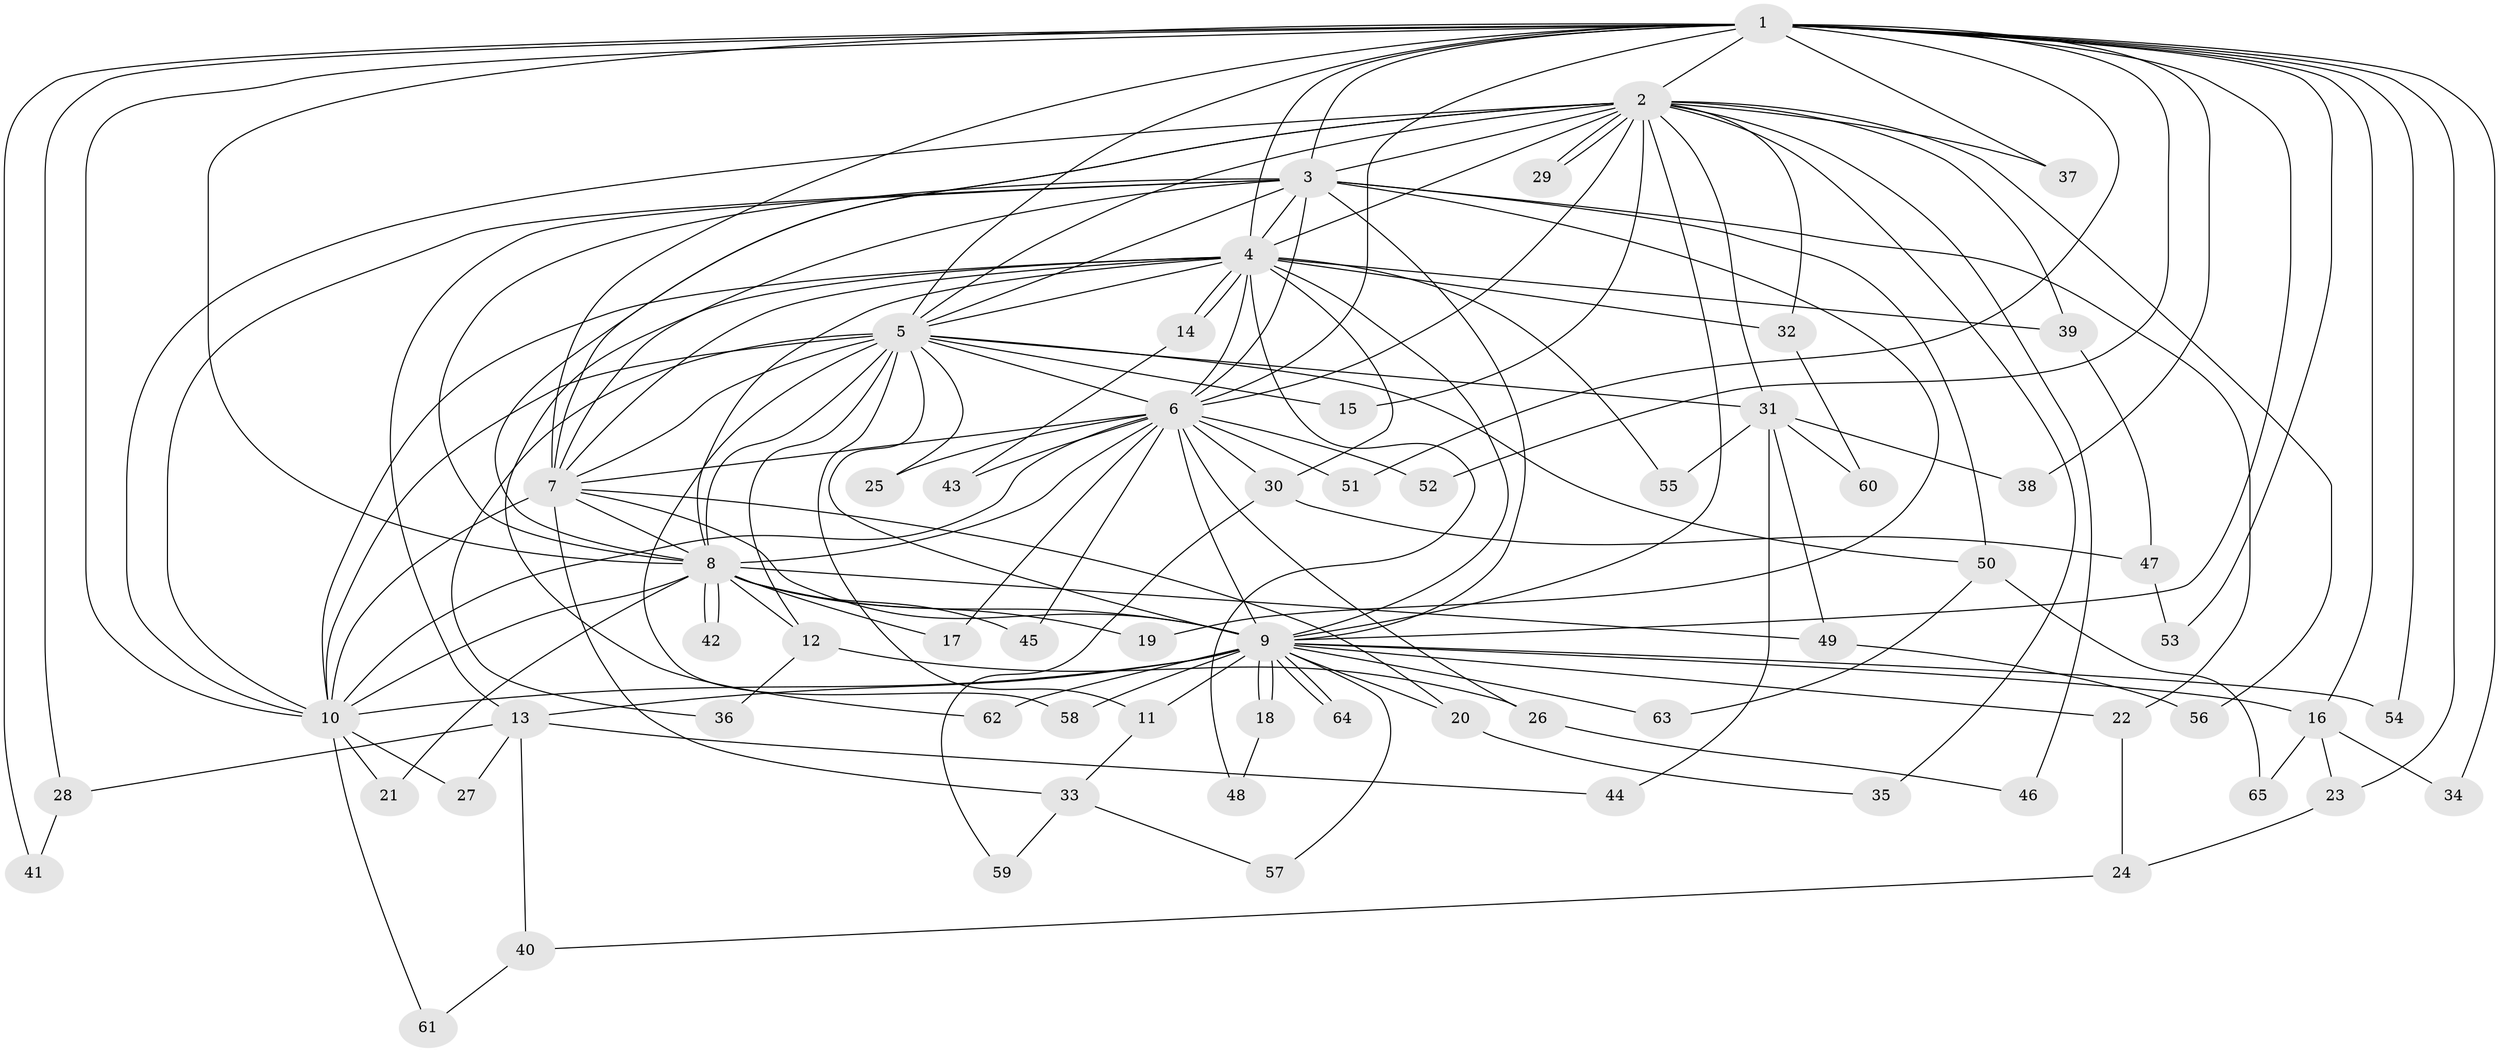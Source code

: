 // Generated by graph-tools (version 1.1) at 2025/13/03/09/25 04:13:58]
// undirected, 65 vertices, 155 edges
graph export_dot {
graph [start="1"]
  node [color=gray90,style=filled];
  1;
  2;
  3;
  4;
  5;
  6;
  7;
  8;
  9;
  10;
  11;
  12;
  13;
  14;
  15;
  16;
  17;
  18;
  19;
  20;
  21;
  22;
  23;
  24;
  25;
  26;
  27;
  28;
  29;
  30;
  31;
  32;
  33;
  34;
  35;
  36;
  37;
  38;
  39;
  40;
  41;
  42;
  43;
  44;
  45;
  46;
  47;
  48;
  49;
  50;
  51;
  52;
  53;
  54;
  55;
  56;
  57;
  58;
  59;
  60;
  61;
  62;
  63;
  64;
  65;
  1 -- 2;
  1 -- 3;
  1 -- 4;
  1 -- 5;
  1 -- 6;
  1 -- 7;
  1 -- 8;
  1 -- 9;
  1 -- 10;
  1 -- 16;
  1 -- 23;
  1 -- 28;
  1 -- 34;
  1 -- 37;
  1 -- 38;
  1 -- 41;
  1 -- 51;
  1 -- 52;
  1 -- 53;
  1 -- 54;
  2 -- 3;
  2 -- 4;
  2 -- 5;
  2 -- 6;
  2 -- 7;
  2 -- 8;
  2 -- 9;
  2 -- 10;
  2 -- 15;
  2 -- 29;
  2 -- 29;
  2 -- 31;
  2 -- 32;
  2 -- 35;
  2 -- 37;
  2 -- 39;
  2 -- 46;
  2 -- 56;
  3 -- 4;
  3 -- 5;
  3 -- 6;
  3 -- 7;
  3 -- 8;
  3 -- 9;
  3 -- 10;
  3 -- 13;
  3 -- 19;
  3 -- 22;
  3 -- 50;
  4 -- 5;
  4 -- 6;
  4 -- 7;
  4 -- 8;
  4 -- 9;
  4 -- 10;
  4 -- 14;
  4 -- 14;
  4 -- 30;
  4 -- 32;
  4 -- 39;
  4 -- 48;
  4 -- 55;
  4 -- 62;
  5 -- 6;
  5 -- 7;
  5 -- 8;
  5 -- 9;
  5 -- 10;
  5 -- 11;
  5 -- 12;
  5 -- 15;
  5 -- 25;
  5 -- 31;
  5 -- 36;
  5 -- 50;
  5 -- 58;
  6 -- 7;
  6 -- 8;
  6 -- 9;
  6 -- 10;
  6 -- 17;
  6 -- 25;
  6 -- 26;
  6 -- 30;
  6 -- 43;
  6 -- 45;
  6 -- 51;
  6 -- 52;
  7 -- 8;
  7 -- 9;
  7 -- 10;
  7 -- 20;
  7 -- 33;
  8 -- 9;
  8 -- 10;
  8 -- 12;
  8 -- 17;
  8 -- 19;
  8 -- 21;
  8 -- 42;
  8 -- 42;
  8 -- 45;
  8 -- 49;
  9 -- 10;
  9 -- 11;
  9 -- 13;
  9 -- 16;
  9 -- 18;
  9 -- 18;
  9 -- 20;
  9 -- 22;
  9 -- 54;
  9 -- 57;
  9 -- 58;
  9 -- 62;
  9 -- 63;
  9 -- 64;
  9 -- 64;
  10 -- 21;
  10 -- 27;
  10 -- 61;
  11 -- 33;
  12 -- 26;
  12 -- 36;
  13 -- 27;
  13 -- 28;
  13 -- 40;
  13 -- 44;
  14 -- 43;
  16 -- 23;
  16 -- 34;
  16 -- 65;
  18 -- 48;
  20 -- 35;
  22 -- 24;
  23 -- 24;
  24 -- 40;
  26 -- 46;
  28 -- 41;
  30 -- 47;
  30 -- 59;
  31 -- 38;
  31 -- 44;
  31 -- 49;
  31 -- 55;
  31 -- 60;
  32 -- 60;
  33 -- 57;
  33 -- 59;
  39 -- 47;
  40 -- 61;
  47 -- 53;
  49 -- 56;
  50 -- 63;
  50 -- 65;
}
